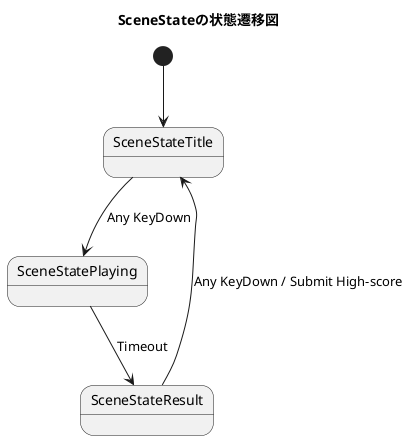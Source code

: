 @startuml SceneStateの状態遷移図
title SceneStateの状態遷移図


[*] --> SceneStateTitle

SceneStateTitle --> SceneStatePlaying : Any KeyDown

SceneStatePlaying --> SceneStateResult : Timeout

SceneStateResult --> SceneStateTitle : Any KeyDown / Submit High-score

@enduml

